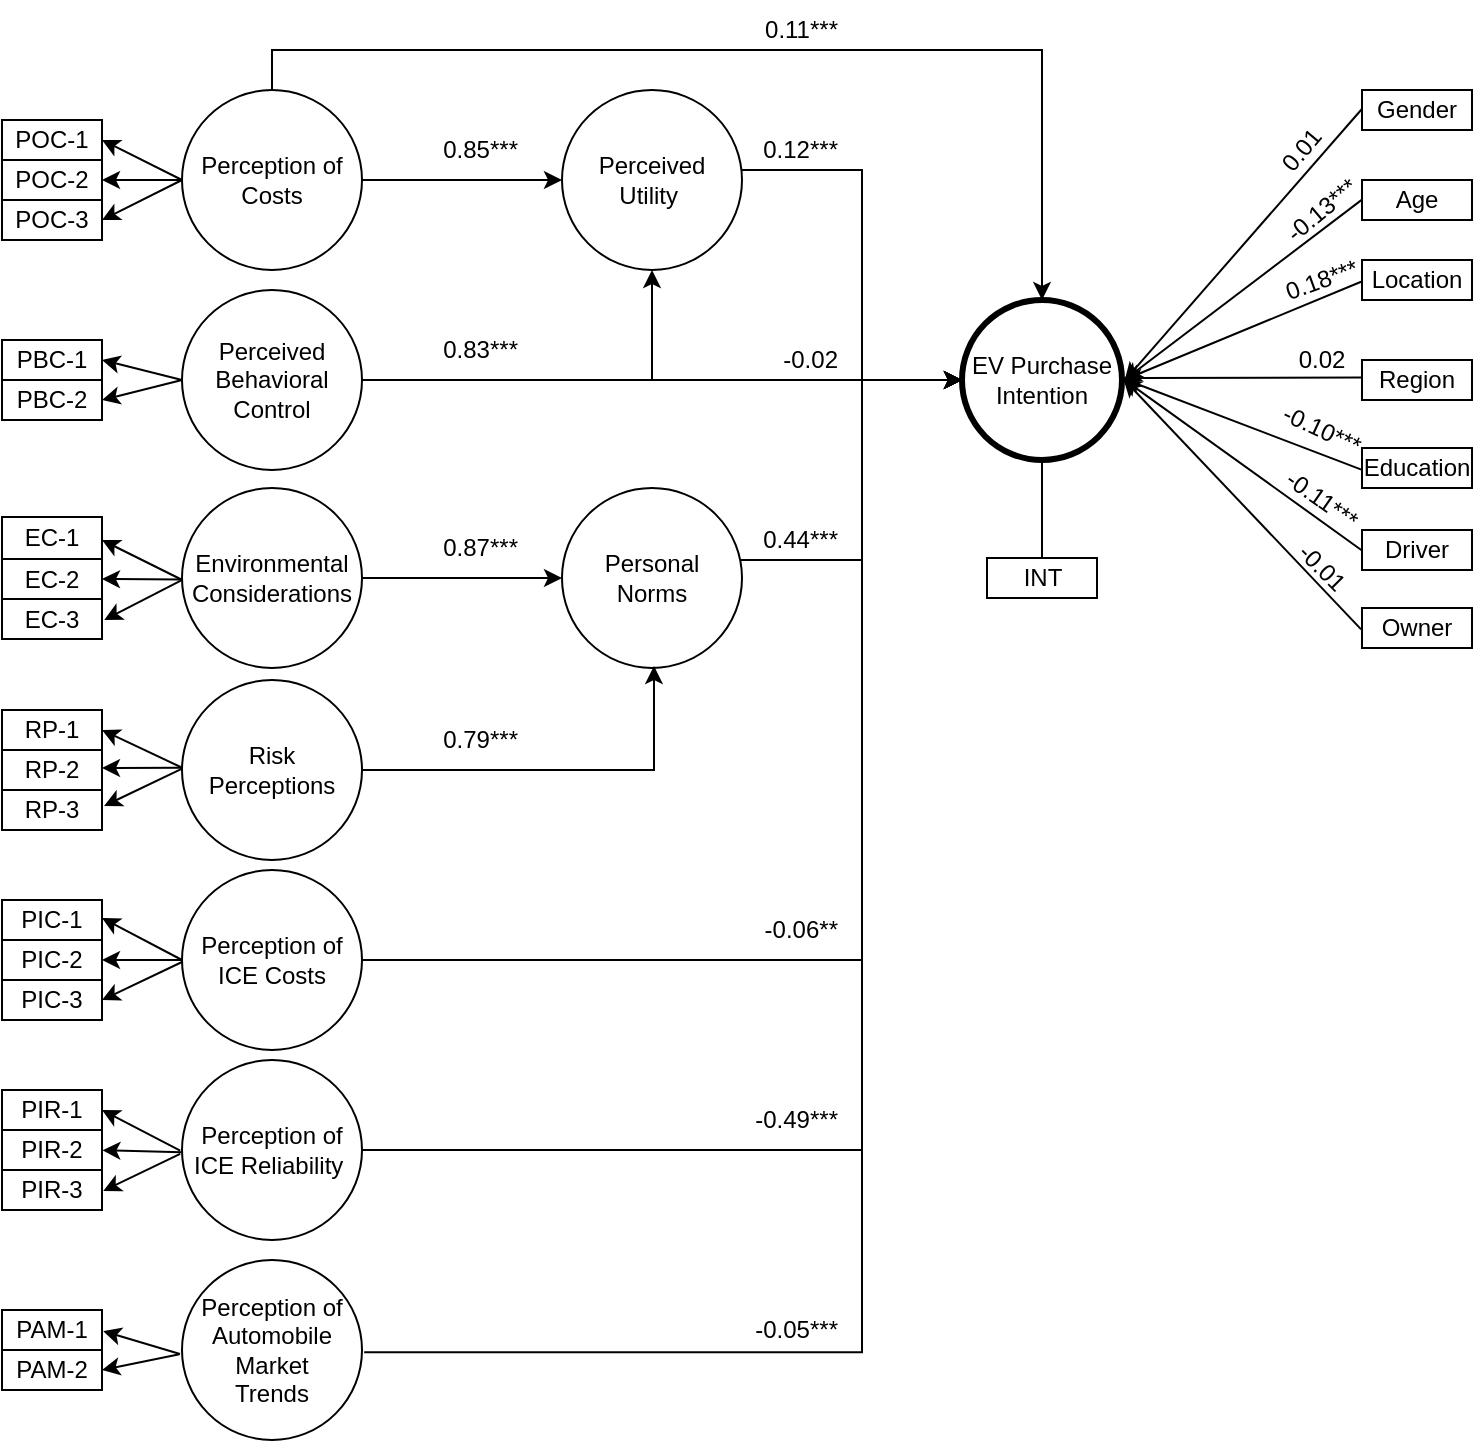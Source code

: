 <mxfile version="21.2.1" type="github" pages="2">
  <diagram name="Page-1" id="kJrWrPGSgi8lEbWL6mTn">
    <mxGraphModel dx="552" dy="309" grid="1" gridSize="10" guides="1" tooltips="1" connect="0" arrows="1" fold="1" page="1" pageScale="1" pageWidth="1169" pageHeight="827" math="0" shadow="0">
      <root>
        <mxCell id="0" />
        <mxCell id="1" parent="0" />
        <mxCell id="4Z4QWcQPId7kMESxNDQH-48" value="0.01" style="text;strokeColor=none;align=center;fillColor=none;html=1;verticalAlign=middle;whiteSpace=wrap;rounded=0;rotation=-50;" parent="1" vertex="1">
          <mxGeometry x="760" y="140" width="60" height="30" as="geometry" />
        </mxCell>
        <mxCell id="4Z4QWcQPId7kMESxNDQH-49" value="-0.13***" style="text;strokeColor=none;align=center;fillColor=none;html=1;verticalAlign=middle;whiteSpace=wrap;rounded=0;rotation=-40;" parent="1" vertex="1">
          <mxGeometry x="770" y="170" width="60" height="30" as="geometry" />
        </mxCell>
        <mxCell id="4Z4QWcQPId7kMESxNDQH-50" value="0.18***" style="text;strokeColor=none;align=center;fillColor=none;html=1;verticalAlign=middle;whiteSpace=wrap;rounded=0;rotation=-20;" parent="1" vertex="1">
          <mxGeometry x="770" y="205" width="60" height="30" as="geometry" />
        </mxCell>
        <mxCell id="4Z4QWcQPId7kMESxNDQH-52" value="-0.10***" style="text;strokeColor=none;align=center;fillColor=none;html=1;verticalAlign=middle;whiteSpace=wrap;rounded=0;rotation=25;" parent="1" vertex="1">
          <mxGeometry x="770" y="280" width="60" height="30" as="geometry" />
        </mxCell>
        <mxCell id="4Z4QWcQPId7kMESxNDQH-51" value="0.02" style="text;strokeColor=none;align=center;fillColor=none;html=1;verticalAlign=middle;whiteSpace=wrap;rounded=0;rotation=0;" parent="1" vertex="1">
          <mxGeometry x="770" y="245" width="60" height="30" as="geometry" />
        </mxCell>
        <mxCell id="4Z4QWcQPId7kMESxNDQH-2" value="0.11***" style="text;align=right;html=1;verticalAlign=middle;whiteSpace=wrap;rounded=0;shadow=0;fillColor=default;gradientColor=none;opacity=60;" parent="1" vertex="1">
          <mxGeometry x="500" y="80" width="60" height="30" as="geometry" />
        </mxCell>
        <mxCell id="UyxpPyiTh_7J5SObI_an-33" style="edgeStyle=orthogonalEdgeStyle;rounded=0;orthogonalLoop=1;jettySize=auto;html=1;entryX=0;entryY=0.5;entryDx=0;entryDy=0;" parent="1" source="IYlS7my690wejQT6I9Gt-1" target="IYlS7my690wejQT6I9Gt-67" edge="1">
          <mxGeometry relative="1" as="geometry">
            <Array as="points">
              <mxPoint x="570" y="165" />
              <mxPoint x="570" y="270" />
            </Array>
          </mxGeometry>
        </mxCell>
        <mxCell id="IYlS7my690wejQT6I9Gt-1" value="Perceived Utility&amp;nbsp;" style="ellipse;whiteSpace=wrap;html=1;aspect=fixed;" parent="1" vertex="1">
          <mxGeometry x="420" y="125" width="90" height="90" as="geometry" />
        </mxCell>
        <mxCell id="IYlS7my690wejQT6I9Gt-89" style="edgeStyle=orthogonalEdgeStyle;rounded=0;orthogonalLoop=1;jettySize=auto;html=1;entryX=0;entryY=0.5;entryDx=0;entryDy=0;" parent="1" source="IYlS7my690wejQT6I9Gt-4" target="IYlS7my690wejQT6I9Gt-67" edge="1">
          <mxGeometry relative="1" as="geometry">
            <mxPoint x="570" y="260" as="targetPoint" />
            <Array as="points">
              <mxPoint x="570" y="360" />
              <mxPoint x="570" y="270" />
            </Array>
          </mxGeometry>
        </mxCell>
        <mxCell id="IYlS7my690wejQT6I9Gt-4" value="Personal &lt;br&gt;Norms" style="ellipse;whiteSpace=wrap;html=1;aspect=fixed;" parent="1" vertex="1">
          <mxGeometry x="420" y="324" width="90" height="90" as="geometry" />
        </mxCell>
        <mxCell id="UyxpPyiTh_7J5SObI_an-12" value="" style="edgeStyle=orthogonalEdgeStyle;rounded=0;orthogonalLoop=1;jettySize=auto;html=1;" parent="1" source="IYlS7my690wejQT6I9Gt-6" target="IYlS7my690wejQT6I9Gt-1" edge="1">
          <mxGeometry relative="1" as="geometry" />
        </mxCell>
        <mxCell id="fFxdtxSOvmqtfOTRgSrr-30" style="edgeStyle=orthogonalEdgeStyle;rounded=0;orthogonalLoop=1;jettySize=auto;html=1;exitX=0.5;exitY=0;exitDx=0;exitDy=0;" parent="1" source="IYlS7my690wejQT6I9Gt-6" target="IYlS7my690wejQT6I9Gt-67" edge="1">
          <mxGeometry relative="1" as="geometry" />
        </mxCell>
        <mxCell id="IYlS7my690wejQT6I9Gt-6" value="Perception of Costs" style="ellipse;whiteSpace=wrap;html=1;aspect=fixed;" parent="1" vertex="1">
          <mxGeometry x="230" y="125" width="90" height="90" as="geometry" />
        </mxCell>
        <mxCell id="IYlS7my690wejQT6I9Gt-29" value="PBC-1" style="rounded=0;whiteSpace=wrap;html=1;" parent="1" vertex="1">
          <mxGeometry x="140" y="250" width="50" height="20" as="geometry" />
        </mxCell>
        <mxCell id="IYlS7my690wejQT6I9Gt-33" value="PBC-2" style="rounded=0;whiteSpace=wrap;html=1;" parent="1" vertex="1">
          <mxGeometry x="140" y="270" width="50" height="20" as="geometry" />
        </mxCell>
        <mxCell id="IYlS7my690wejQT6I9Gt-67" value="EV Purchase Intention" style="ellipse;whiteSpace=wrap;html=1;aspect=fixed;strokeWidth=3;" parent="1" vertex="1">
          <mxGeometry x="620" y="230" width="80" height="80" as="geometry" />
        </mxCell>
        <mxCell id="UyxpPyiTh_7J5SObI_an-15" style="edgeStyle=orthogonalEdgeStyle;rounded=0;orthogonalLoop=1;jettySize=auto;html=1;" parent="1" source="IYlS7my690wejQT6I9Gt-5" target="IYlS7my690wejQT6I9Gt-1" edge="1">
          <mxGeometry relative="1" as="geometry" />
        </mxCell>
        <mxCell id="fFxdtxSOvmqtfOTRgSrr-28" style="edgeStyle=orthogonalEdgeStyle;rounded=0;orthogonalLoop=1;jettySize=auto;html=1;" parent="1" source="IYlS7my690wejQT6I9Gt-5" target="IYlS7my690wejQT6I9Gt-67" edge="1">
          <mxGeometry relative="1" as="geometry">
            <mxPoint x="330" y="240" as="sourcePoint" />
          </mxGeometry>
        </mxCell>
        <mxCell id="IYlS7my690wejQT6I9Gt-5" value="Perceived Behavioral Control" style="ellipse;whiteSpace=wrap;html=1;aspect=fixed;" parent="1" vertex="1">
          <mxGeometry x="230" y="225" width="90" height="90" as="geometry" />
        </mxCell>
        <mxCell id="UyxpPyiTh_7J5SObI_an-20" value="POC-1" style="rounded=0;whiteSpace=wrap;html=1;" parent="1" vertex="1">
          <mxGeometry x="140" y="140" width="50" height="20" as="geometry" />
        </mxCell>
        <mxCell id="UyxpPyiTh_7J5SObI_an-21" value="POC-2" style="rounded=0;whiteSpace=wrap;html=1;" parent="1" vertex="1">
          <mxGeometry x="140" y="160" width="50" height="20" as="geometry" />
        </mxCell>
        <mxCell id="UyxpPyiTh_7J5SObI_an-22" value="POC-3" style="rounded=0;whiteSpace=wrap;html=1;" parent="1" vertex="1">
          <mxGeometry x="140" y="180" width="50" height="20" as="geometry" />
        </mxCell>
        <mxCell id="UyxpPyiTh_7J5SObI_an-23" value="" style="endArrow=classic;html=1;rounded=0;exitX=0;exitY=0.5;exitDx=0;exitDy=0;entryX=1;entryY=0.5;entryDx=0;entryDy=0;" parent="1" source="IYlS7my690wejQT6I9Gt-6" target="UyxpPyiTh_7J5SObI_an-20" edge="1">
          <mxGeometry width="50" height="50" relative="1" as="geometry">
            <mxPoint x="580" y="255" as="sourcePoint" />
            <mxPoint x="630" y="205" as="targetPoint" />
          </mxGeometry>
        </mxCell>
        <mxCell id="UyxpPyiTh_7J5SObI_an-25" value="" style="endArrow=classic;html=1;rounded=0;entryX=1;entryY=0.5;entryDx=0;entryDy=0;exitX=0;exitY=0.5;exitDx=0;exitDy=0;" parent="1" source="IYlS7my690wejQT6I9Gt-6" target="UyxpPyiTh_7J5SObI_an-22" edge="1">
          <mxGeometry width="50" height="50" relative="1" as="geometry">
            <mxPoint x="210" y="125" as="sourcePoint" />
            <mxPoint x="170" y="95" as="targetPoint" />
          </mxGeometry>
        </mxCell>
        <mxCell id="UyxpPyiTh_7J5SObI_an-30" value="" style="endArrow=classic;html=1;rounded=0;exitX=0;exitY=0.5;exitDx=0;exitDy=0;entryX=1;entryY=0.5;entryDx=0;entryDy=0;" parent="1" source="IYlS7my690wejQT6I9Gt-5" target="IYlS7my690wejQT6I9Gt-33" edge="1">
          <mxGeometry width="50" height="50" relative="1" as="geometry">
            <mxPoint x="200" y="210" as="sourcePoint" />
            <mxPoint x="190" y="220" as="targetPoint" />
          </mxGeometry>
        </mxCell>
        <mxCell id="UyxpPyiTh_7J5SObI_an-62" value="" style="endArrow=classic;html=1;rounded=0;entryX=1;entryY=0.5;entryDx=0;entryDy=0;" parent="1" target="UyxpPyiTh_7J5SObI_an-21" edge="1">
          <mxGeometry width="50" height="50" relative="1" as="geometry">
            <mxPoint x="230" y="170" as="sourcePoint" />
            <mxPoint x="200" y="110" as="targetPoint" />
          </mxGeometry>
        </mxCell>
        <mxCell id="UyxpPyiTh_7J5SObI_an-66" value="" style="endArrow=classic;html=1;rounded=0;exitX=0.5;exitY=1;exitDx=0;exitDy=0;entryX=0.5;entryY=1;entryDx=0;entryDy=0;" parent="1" source="IYlS7my690wejQT6I9Gt-67" target="UyxpPyiTh_7J5SObI_an-69" edge="1">
          <mxGeometry width="50" height="50" relative="1" as="geometry">
            <mxPoint x="800" y="50" as="sourcePoint" />
            <mxPoint x="658" y="190" as="targetPoint" />
          </mxGeometry>
        </mxCell>
        <mxCell id="UyxpPyiTh_7J5SObI_an-69" value="INT" style="rounded=0;whiteSpace=wrap;html=1;" parent="1" vertex="1">
          <mxGeometry x="632.5" y="359" width="55" height="20" as="geometry" />
        </mxCell>
        <mxCell id="UyxpPyiTh_7J5SObI_an-71" value="" style="endArrow=classic;html=1;rounded=0;exitX=0;exitY=0.5;exitDx=0;exitDy=0;entryX=1;entryY=0.5;entryDx=0;entryDy=0;" parent="1" source="IYlS7my690wejQT6I9Gt-5" target="IYlS7my690wejQT6I9Gt-29" edge="1">
          <mxGeometry width="50" height="50" relative="1" as="geometry">
            <mxPoint x="240" y="230" as="sourcePoint" />
            <mxPoint x="190" y="200" as="targetPoint" />
          </mxGeometry>
        </mxCell>
        <mxCell id="fFxdtxSOvmqtfOTRgSrr-8" style="edgeStyle=orthogonalEdgeStyle;rounded=0;orthogonalLoop=1;jettySize=auto;html=1;entryX=0;entryY=0.5;entryDx=0;entryDy=0;" parent="1" source="fFxdtxSOvmqtfOTRgSrr-3" target="IYlS7my690wejQT6I9Gt-4" edge="1">
          <mxGeometry relative="1" as="geometry" />
        </mxCell>
        <mxCell id="fFxdtxSOvmqtfOTRgSrr-3" value="Environmental Considerations" style="ellipse;whiteSpace=wrap;html=1;aspect=fixed;" parent="1" vertex="1">
          <mxGeometry x="230" y="324" width="90" height="90" as="geometry" />
        </mxCell>
        <mxCell id="3aYb_1MQCvMzoAkba6OH-4" style="edgeStyle=orthogonalEdgeStyle;rounded=0;orthogonalLoop=1;jettySize=auto;html=1;entryX=0.511;entryY=0.989;entryDx=0;entryDy=0;entryPerimeter=0;" edge="1" parent="1" source="fFxdtxSOvmqtfOTRgSrr-5" target="IYlS7my690wejQT6I9Gt-4">
          <mxGeometry relative="1" as="geometry" />
        </mxCell>
        <mxCell id="fFxdtxSOvmqtfOTRgSrr-5" value="Risk Perceptions" style="ellipse;whiteSpace=wrap;html=1;aspect=fixed;" parent="1" vertex="1">
          <mxGeometry x="230" y="420" width="90" height="90" as="geometry" />
        </mxCell>
        <mxCell id="fFxdtxSOvmqtfOTRgSrr-9" value="EC-1" style="rounded=0;whiteSpace=wrap;html=1;" parent="1" vertex="1">
          <mxGeometry x="140" y="338.5" width="50" height="21" as="geometry" />
        </mxCell>
        <mxCell id="fFxdtxSOvmqtfOTRgSrr-10" value="EC-2" style="rounded=0;whiteSpace=wrap;html=1;" parent="1" vertex="1">
          <mxGeometry x="140" y="359.5" width="50" height="20" as="geometry" />
        </mxCell>
        <mxCell id="fFxdtxSOvmqtfOTRgSrr-11" value="" style="endArrow=classic;html=1;rounded=0;entryX=1;entryY=0.5;entryDx=0;entryDy=0;exitX=0.002;exitY=0.509;exitDx=0;exitDy=0;exitPerimeter=0;" parent="1" target="fFxdtxSOvmqtfOTRgSrr-10" edge="1" source="fFxdtxSOvmqtfOTRgSrr-3">
          <mxGeometry width="50" height="50" relative="1" as="geometry">
            <mxPoint x="230" y="369" as="sourcePoint" />
            <mxPoint x="190" y="320" as="targetPoint" />
            <Array as="points" />
          </mxGeometry>
        </mxCell>
        <mxCell id="fFxdtxSOvmqtfOTRgSrr-17" value="RP-1" style="rounded=0;whiteSpace=wrap;html=1;" parent="1" vertex="1">
          <mxGeometry x="140" y="435" width="50" height="20" as="geometry" />
        </mxCell>
        <mxCell id="fFxdtxSOvmqtfOTRgSrr-18" value="RP-2" style="rounded=0;whiteSpace=wrap;html=1;" parent="1" vertex="1">
          <mxGeometry x="140" y="455" width="50" height="20" as="geometry" />
        </mxCell>
        <mxCell id="fFxdtxSOvmqtfOTRgSrr-19" value="" style="endArrow=classic;html=1;rounded=0;exitX=-0.002;exitY=0.494;exitDx=0;exitDy=0;entryX=1.02;entryY=0.4;entryDx=0;entryDy=0;exitPerimeter=0;entryPerimeter=0;" parent="1" target="fFxdtxSOvmqtfOTRgSrr-81" edge="1" source="fFxdtxSOvmqtfOTRgSrr-5">
          <mxGeometry width="50" height="50" relative="1" as="geometry">
            <mxPoint x="230" y="435" as="sourcePoint" />
            <mxPoint x="190" y="435" as="targetPoint" />
          </mxGeometry>
        </mxCell>
        <mxCell id="fFxdtxSOvmqtfOTRgSrr-20" value="" style="endArrow=classic;html=1;rounded=0;exitX=-0.002;exitY=0.486;exitDx=0;exitDy=0;entryX=1;entryY=0.5;entryDx=0;entryDy=0;exitPerimeter=0;" parent="1" target="fFxdtxSOvmqtfOTRgSrr-17" edge="1" source="fFxdtxSOvmqtfOTRgSrr-5">
          <mxGeometry width="50" height="50" relative="1" as="geometry">
            <mxPoint x="230" y="435" as="sourcePoint" />
            <mxPoint x="190" y="415" as="targetPoint" />
          </mxGeometry>
        </mxCell>
        <mxCell id="fFxdtxSOvmqtfOTRgSrr-22" value="EC-3" style="rounded=0;whiteSpace=wrap;html=1;" parent="1" vertex="1">
          <mxGeometry x="140" y="379.5" width="50" height="20" as="geometry" />
        </mxCell>
        <mxCell id="fFxdtxSOvmqtfOTRgSrr-23" value="" style="endArrow=classic;html=1;rounded=0;entryX=1.023;entryY=0.524;entryDx=0;entryDy=0;exitX=-0.004;exitY=0.513;exitDx=0;exitDy=0;exitPerimeter=0;entryPerimeter=0;" parent="1" source="fFxdtxSOvmqtfOTRgSrr-3" target="fFxdtxSOvmqtfOTRgSrr-22" edge="1">
          <mxGeometry width="50" height="50" relative="1" as="geometry">
            <mxPoint x="220" y="380" as="sourcePoint" />
            <mxPoint x="200" y="340" as="targetPoint" />
          </mxGeometry>
        </mxCell>
        <mxCell id="fFxdtxSOvmqtfOTRgSrr-41" style="edgeStyle=orthogonalEdgeStyle;rounded=0;orthogonalLoop=1;jettySize=auto;html=1;entryX=0;entryY=0.5;entryDx=0;entryDy=0;exitX=0.512;exitY=-0.012;exitDx=0;exitDy=0;exitPerimeter=0;" parent="1" source="fFxdtxSOvmqtfOTRgSrr-32" target="IYlS7my690wejQT6I9Gt-67" edge="1">
          <mxGeometry relative="1" as="geometry">
            <Array as="points">
              <mxPoint x="570" y="756" />
              <mxPoint x="570" y="270" />
            </Array>
            <mxPoint x="320.99" y="752.99" as="sourcePoint" />
          </mxGeometry>
        </mxCell>
        <mxCell id="fFxdtxSOvmqtfOTRgSrr-37" style="edgeStyle=orthogonalEdgeStyle;rounded=0;orthogonalLoop=1;jettySize=auto;html=1;entryX=0;entryY=0.5;entryDx=0;entryDy=0;" parent="1" source="fFxdtxSOvmqtfOTRgSrr-33" target="IYlS7my690wejQT6I9Gt-67" edge="1">
          <mxGeometry relative="1" as="geometry">
            <mxPoint x="540" y="390" as="targetPoint" />
            <Array as="points">
              <mxPoint x="570" y="655" />
              <mxPoint x="570" y="270" />
            </Array>
          </mxGeometry>
        </mxCell>
        <mxCell id="fFxdtxSOvmqtfOTRgSrr-33" value="Perception of ICE Reliability&amp;nbsp;" style="ellipse;whiteSpace=wrap;html=1;aspect=fixed;" parent="1" vertex="1">
          <mxGeometry x="230" y="610" width="90" height="90" as="geometry" />
        </mxCell>
        <mxCell id="fFxdtxSOvmqtfOTRgSrr-34" value="Perception of ICE Costs" style="ellipse;whiteSpace=wrap;html=1;aspect=fixed;" parent="1" vertex="1">
          <mxGeometry x="230" y="515" width="90" height="90" as="geometry" />
        </mxCell>
        <mxCell id="fFxdtxSOvmqtfOTRgSrr-46" value="PIC-2" style="rounded=0;whiteSpace=wrap;html=1;" parent="1" vertex="1">
          <mxGeometry x="140" y="550" width="50" height="20" as="geometry" />
        </mxCell>
        <mxCell id="fFxdtxSOvmqtfOTRgSrr-47" value="PIC-1" style="rounded=0;whiteSpace=wrap;html=1;" parent="1" vertex="1">
          <mxGeometry x="140" y="530" width="50" height="20" as="geometry" />
        </mxCell>
        <mxCell id="fFxdtxSOvmqtfOTRgSrr-50" value="" style="endArrow=classic;html=1;rounded=0;exitX=0;exitY=0.5;exitDx=0;exitDy=0;" parent="1" source="fFxdtxSOvmqtfOTRgSrr-34" edge="1">
          <mxGeometry width="50" height="50" relative="1" as="geometry">
            <mxPoint x="250" y="455" as="sourcePoint" />
            <mxPoint x="190" y="560" as="targetPoint" />
            <Array as="points" />
          </mxGeometry>
        </mxCell>
        <mxCell id="fFxdtxSOvmqtfOTRgSrr-51" value="" style="endArrow=classic;html=1;rounded=0;exitX=0;exitY=0.5;exitDx=0;exitDy=0;entryX=1;entryY=0.45;entryDx=0;entryDy=0;entryPerimeter=0;" parent="1" source="fFxdtxSOvmqtfOTRgSrr-34" edge="1" target="fFxdtxSOvmqtfOTRgSrr-47">
          <mxGeometry width="50" height="50" relative="1" as="geometry">
            <mxPoint x="250" y="455" as="sourcePoint" />
            <mxPoint x="290" y="500" as="targetPoint" />
          </mxGeometry>
        </mxCell>
        <mxCell id="fFxdtxSOvmqtfOTRgSrr-61" value="PIC-3" style="rounded=0;whiteSpace=wrap;html=1;" parent="1" vertex="1">
          <mxGeometry x="140" y="570" width="50" height="20" as="geometry" />
        </mxCell>
        <mxCell id="fFxdtxSOvmqtfOTRgSrr-63" value="" style="endArrow=classic;html=1;rounded=0;entryX=1;entryY=0.5;entryDx=0;entryDy=0;exitX=0;exitY=0.511;exitDx=0;exitDy=0;exitPerimeter=0;" parent="1" target="fFxdtxSOvmqtfOTRgSrr-61" edge="1" source="fFxdtxSOvmqtfOTRgSrr-34">
          <mxGeometry width="50" height="50" relative="1" as="geometry">
            <mxPoint x="230" y="520" as="sourcePoint" />
            <mxPoint x="385" y="620" as="targetPoint" />
          </mxGeometry>
        </mxCell>
        <mxCell id="fFxdtxSOvmqtfOTRgSrr-64" value="PIR-2" style="rounded=0;whiteSpace=wrap;html=1;" parent="1" vertex="1">
          <mxGeometry x="140" y="645" width="50" height="20" as="geometry" />
        </mxCell>
        <mxCell id="fFxdtxSOvmqtfOTRgSrr-65" value="PIR-1" style="rounded=0;whiteSpace=wrap;html=1;" parent="1" vertex="1">
          <mxGeometry x="140" y="625" width="50" height="20" as="geometry" />
        </mxCell>
        <mxCell id="fFxdtxSOvmqtfOTRgSrr-66" value="PIR-3" style="rounded=0;whiteSpace=wrap;html=1;" parent="1" vertex="1">
          <mxGeometry x="140" y="665" width="50" height="20" as="geometry" />
        </mxCell>
        <mxCell id="fFxdtxSOvmqtfOTRgSrr-69" value="" style="endArrow=classic;html=1;rounded=0;exitX=-0.01;exitY=0.503;exitDx=0;exitDy=0;exitPerimeter=0;" parent="1" source="fFxdtxSOvmqtfOTRgSrr-33" edge="1">
          <mxGeometry width="50" height="50" relative="1" as="geometry">
            <mxPoint x="420" y="580" as="sourcePoint" />
            <mxPoint x="190" y="635" as="targetPoint" />
          </mxGeometry>
        </mxCell>
        <mxCell id="fFxdtxSOvmqtfOTRgSrr-72" value="PAM-2" style="rounded=0;whiteSpace=wrap;html=1;" parent="1" vertex="1">
          <mxGeometry x="140" y="755" width="50" height="20" as="geometry" />
        </mxCell>
        <mxCell id="fFxdtxSOvmqtfOTRgSrr-77" value="" style="endArrow=classic;html=1;rounded=0;exitX=0.556;exitY=1.011;exitDx=0;exitDy=0;entryX=1.012;entryY=0.529;entryDx=0;entryDy=0;entryPerimeter=0;exitPerimeter=0;" parent="1" target="fFxdtxSOvmqtfOTRgSrr-73" edge="1">
          <mxGeometry width="50" height="50" relative="1" as="geometry">
            <mxPoint x="229.01" y="757.04" as="sourcePoint" />
            <mxPoint x="720" y="488" as="targetPoint" />
          </mxGeometry>
        </mxCell>
        <mxCell id="fFxdtxSOvmqtfOTRgSrr-81" value="RP-3" style="rounded=0;whiteSpace=wrap;html=1;" parent="1" vertex="1">
          <mxGeometry x="140" y="475" width="50" height="20" as="geometry" />
        </mxCell>
        <mxCell id="4Z4QWcQPId7kMESxNDQH-1" value="0.12***" style="text;strokeColor=none;align=right;fillColor=none;html=1;verticalAlign=middle;whiteSpace=wrap;rounded=0;" parent="1" vertex="1">
          <mxGeometry x="500" y="140" width="60" height="30" as="geometry" />
        </mxCell>
        <mxCell id="4Z4QWcQPId7kMESxNDQH-6" value="0.85***" style="text;strokeColor=none;align=right;fillColor=none;html=1;verticalAlign=middle;whiteSpace=wrap;rounded=0;" parent="1" vertex="1">
          <mxGeometry x="340" y="140" width="60" height="30" as="geometry" />
        </mxCell>
        <mxCell id="4Z4QWcQPId7kMESxNDQH-7" value="-0.02" style="text;strokeColor=none;align=right;fillColor=none;html=1;verticalAlign=middle;whiteSpace=wrap;rounded=0;" parent="1" vertex="1">
          <mxGeometry x="500" y="245" width="60" height="30" as="geometry" />
        </mxCell>
        <mxCell id="4Z4QWcQPId7kMESxNDQH-8" value="0.83***" style="text;strokeColor=none;align=right;fillColor=none;html=1;verticalAlign=middle;whiteSpace=wrap;rounded=0;" parent="1" vertex="1">
          <mxGeometry x="340" y="240" width="60" height="30" as="geometry" />
        </mxCell>
        <mxCell id="4Z4QWcQPId7kMESxNDQH-10" value="0.87***" style="text;strokeColor=none;align=right;fillColor=none;html=1;verticalAlign=middle;whiteSpace=wrap;rounded=0;" parent="1" vertex="1">
          <mxGeometry x="340" y="338.5" width="60" height="30" as="geometry" />
        </mxCell>
        <mxCell id="4Z4QWcQPId7kMESxNDQH-11" value="0.79***" style="text;strokeColor=none;align=right;fillColor=none;html=1;verticalAlign=middle;whiteSpace=wrap;rounded=0;" parent="1" vertex="1">
          <mxGeometry x="340" y="435" width="60" height="30" as="geometry" />
        </mxCell>
        <mxCell id="4Z4QWcQPId7kMESxNDQH-12" value="0.44***" style="text;strokeColor=none;align=right;fillColor=none;html=1;verticalAlign=middle;whiteSpace=wrap;rounded=0;" parent="1" vertex="1">
          <mxGeometry x="500" y="335" width="60" height="30" as="geometry" />
        </mxCell>
        <mxCell id="4Z4QWcQPId7kMESxNDQH-14" value="-0.49***" style="text;strokeColor=none;align=right;fillColor=none;html=1;verticalAlign=middle;whiteSpace=wrap;rounded=0;" parent="1" vertex="1">
          <mxGeometry x="500" y="625" width="60" height="30" as="geometry" />
        </mxCell>
        <mxCell id="4Z4QWcQPId7kMESxNDQH-15" value="-0.05***" style="text;strokeColor=none;align=right;fillColor=none;html=1;verticalAlign=middle;whiteSpace=wrap;rounded=0;" parent="1" vertex="1">
          <mxGeometry x="500" y="730" width="60" height="30" as="geometry" />
        </mxCell>
        <mxCell id="4Z4QWcQPId7kMESxNDQH-39" style="edgeStyle=none;rounded=0;orthogonalLoop=1;jettySize=auto;html=1;entryX=1.016;entryY=0.504;entryDx=0;entryDy=0;entryPerimeter=0;exitX=-0.001;exitY=0.475;exitDx=0;exitDy=0;exitPerimeter=0;" parent="1" source="4Z4QWcQPId7kMESxNDQH-22" target="IYlS7my690wejQT6I9Gt-67" edge="1">
          <mxGeometry relative="1" as="geometry" />
        </mxCell>
        <mxCell id="4Z4QWcQPId7kMESxNDQH-22" value="Gender" style="rounded=0;whiteSpace=wrap;html=1;" parent="1" vertex="1">
          <mxGeometry x="820" y="125" width="55" height="20" as="geometry" />
        </mxCell>
        <mxCell id="4Z4QWcQPId7kMESxNDQH-40" style="edgeStyle=none;rounded=0;orthogonalLoop=1;jettySize=auto;html=1;exitX=0.006;exitY=0.479;exitDx=0;exitDy=0;exitPerimeter=0;entryX=1.011;entryY=0.503;entryDx=0;entryDy=0;entryPerimeter=0;" parent="1" source="4Z4QWcQPId7kMESxNDQH-23" edge="1" target="IYlS7my690wejQT6I9Gt-67">
          <mxGeometry relative="1" as="geometry">
            <mxPoint x="740" y="280" as="targetPoint" />
          </mxGeometry>
        </mxCell>
        <mxCell id="4Z4QWcQPId7kMESxNDQH-23" value="Age" style="rounded=0;whiteSpace=wrap;html=1;" parent="1" vertex="1">
          <mxGeometry x="820" y="170" width="55" height="20" as="geometry" />
        </mxCell>
        <mxCell id="4Z4QWcQPId7kMESxNDQH-41" style="edgeStyle=none;rounded=0;orthogonalLoop=1;jettySize=auto;html=1;entryX=1.009;entryY=0.501;entryDx=0;entryDy=0;entryPerimeter=0;exitX=-0.008;exitY=0.544;exitDx=0;exitDy=0;exitPerimeter=0;" parent="1" source="4Z4QWcQPId7kMESxNDQH-24" edge="1" target="IYlS7my690wejQT6I9Gt-67">
          <mxGeometry relative="1" as="geometry">
            <mxPoint x="700" y="270" as="targetPoint" />
          </mxGeometry>
        </mxCell>
        <mxCell id="4Z4QWcQPId7kMESxNDQH-24" value="Location" style="rounded=0;whiteSpace=wrap;html=1;" parent="1" vertex="1">
          <mxGeometry x="820" y="210" width="55" height="20" as="geometry" />
        </mxCell>
        <mxCell id="4Z4QWcQPId7kMESxNDQH-25" value="Region" style="rounded=0;whiteSpace=wrap;html=1;" parent="1" vertex="1">
          <mxGeometry x="820" y="260" width="55" height="20" as="geometry" />
        </mxCell>
        <mxCell id="4Z4QWcQPId7kMESxNDQH-26" value="Education" style="rounded=0;whiteSpace=wrap;html=1;" parent="1" vertex="1">
          <mxGeometry x="820" y="304" width="55" height="20" as="geometry" />
        </mxCell>
        <mxCell id="4Z4QWcQPId7kMESxNDQH-27" value="Driver" style="rounded=0;whiteSpace=wrap;html=1;" parent="1" vertex="1">
          <mxGeometry x="820" y="345" width="55" height="20" as="geometry" />
        </mxCell>
        <mxCell id="4Z4QWcQPId7kMESxNDQH-28" value="Owner" style="rounded=0;whiteSpace=wrap;html=1;" parent="1" vertex="1">
          <mxGeometry x="820" y="384" width="55" height="20" as="geometry" />
        </mxCell>
        <mxCell id="4Z4QWcQPId7kMESxNDQH-53" value="-0.11***" style="text;strokeColor=none;align=center;fillColor=none;html=1;verticalAlign=middle;whiteSpace=wrap;rounded=0;rotation=35;" parent="1" vertex="1">
          <mxGeometry x="770" y="315" width="60" height="30" as="geometry" />
        </mxCell>
        <mxCell id="4Z4QWcQPId7kMESxNDQH-54" value="-0.01" style="text;strokeColor=none;align=center;fillColor=none;html=1;verticalAlign=middle;whiteSpace=wrap;rounded=0;rotation=45;" parent="1" vertex="1">
          <mxGeometry x="770" y="349" width="60" height="30" as="geometry" />
        </mxCell>
        <mxCell id="3aYb_1MQCvMzoAkba6OH-2" value="" style="endArrow=classic;html=1;rounded=0;exitX=0.524;exitY=1.014;exitDx=0;exitDy=0;exitPerimeter=0;" edge="1" parent="1" source="fFxdtxSOvmqtfOTRgSrr-32">
          <mxGeometry width="50" height="50" relative="1" as="geometry">
            <mxPoint x="229" y="760" as="sourcePoint" />
            <mxPoint x="190" y="765" as="targetPoint" />
          </mxGeometry>
        </mxCell>
        <mxCell id="fFxdtxSOvmqtfOTRgSrr-73" value="PAM-1" style="rounded=0;whiteSpace=wrap;html=1;" parent="1" vertex="1">
          <mxGeometry x="140" y="735" width="50" height="20" as="geometry" />
        </mxCell>
        <mxCell id="3aYb_1MQCvMzoAkba6OH-7" value="" style="edgeStyle=orthogonalEdgeStyle;rounded=0;orthogonalLoop=1;jettySize=auto;html=1;" edge="1" parent="1" source="fFxdtxSOvmqtfOTRgSrr-34">
          <mxGeometry relative="1" as="geometry">
            <mxPoint x="620" y="270" as="targetPoint" />
            <Array as="points">
              <mxPoint x="570" y="560" />
              <mxPoint x="570" y="270" />
            </Array>
            <mxPoint x="320" y="550" as="sourcePoint" />
          </mxGeometry>
        </mxCell>
        <mxCell id="4Z4QWcQPId7kMESxNDQH-13" value="-0.06**" style="text;strokeColor=none;align=right;fillColor=none;html=1;verticalAlign=middle;whiteSpace=wrap;rounded=0;" parent="1" vertex="1">
          <mxGeometry x="500" y="530" width="60" height="30" as="geometry" />
        </mxCell>
        <mxCell id="w3oAXhgkn2lfSxqzr1Ep-2" style="edgeStyle=none;rounded=0;orthogonalLoop=1;jettySize=auto;html=1;entryX=1.006;entryY=0.488;entryDx=0;entryDy=0;entryPerimeter=0;exitX=0.005;exitY=0.438;exitDx=0;exitDy=0;exitPerimeter=0;" edge="1" parent="1" source="4Z4QWcQPId7kMESxNDQH-25" target="IYlS7my690wejQT6I9Gt-67">
          <mxGeometry relative="1" as="geometry">
            <mxPoint x="710" y="270" as="targetPoint" />
            <mxPoint x="810" y="269" as="sourcePoint" />
          </mxGeometry>
        </mxCell>
        <mxCell id="w3oAXhgkn2lfSxqzr1Ep-3" style="edgeStyle=none;rounded=0;orthogonalLoop=1;jettySize=auto;html=1;exitX=-0.005;exitY=0.54;exitDx=0;exitDy=0;exitPerimeter=0;entryX=1.007;entryY=0.492;entryDx=0;entryDy=0;entryPerimeter=0;" edge="1" parent="1" source="4Z4QWcQPId7kMESxNDQH-26" target="IYlS7my690wejQT6I9Gt-67">
          <mxGeometry relative="1" as="geometry">
            <mxPoint x="720" y="270" as="targetPoint" />
            <mxPoint x="820" y="340" as="sourcePoint" />
          </mxGeometry>
        </mxCell>
        <mxCell id="w3oAXhgkn2lfSxqzr1Ep-4" style="edgeStyle=none;rounded=0;orthogonalLoop=1;jettySize=auto;html=1;entryX=1.005;entryY=0.492;entryDx=0;entryDy=0;entryPerimeter=0;exitX=0;exitY=0.511;exitDx=0;exitDy=0;exitPerimeter=0;" edge="1" parent="1" source="4Z4QWcQPId7kMESxNDQH-27" target="IYlS7my690wejQT6I9Gt-67">
          <mxGeometry relative="1" as="geometry">
            <mxPoint x="710" y="270" as="targetPoint" />
            <mxPoint x="819" y="368" as="sourcePoint" />
          </mxGeometry>
        </mxCell>
        <mxCell id="w3oAXhgkn2lfSxqzr1Ep-5" style="edgeStyle=none;rounded=0;orthogonalLoop=1;jettySize=auto;html=1;entryX=1.009;entryY=0.494;entryDx=0;entryDy=0;entryPerimeter=0;exitX=-0.008;exitY=0.534;exitDx=0;exitDy=0;exitPerimeter=0;" edge="1" parent="1" source="4Z4QWcQPId7kMESxNDQH-28" target="IYlS7my690wejQT6I9Gt-67">
          <mxGeometry relative="1" as="geometry">
            <mxPoint x="680" y="390" as="targetPoint" />
            <mxPoint x="820" y="430" as="sourcePoint" />
          </mxGeometry>
        </mxCell>
        <mxCell id="fFxdtxSOvmqtfOTRgSrr-32" value="Perception of Automobile Market &lt;br&gt;Trends" style="ellipse;whiteSpace=wrap;html=1;aspect=fixed;direction=south;" parent="1" vertex="1">
          <mxGeometry x="230" y="710" width="90" height="90" as="geometry" />
        </mxCell>
        <mxCell id="w3oAXhgkn2lfSxqzr1Ep-8" value="" style="endArrow=classic;html=1;rounded=0;exitX=-0.002;exitY=0.512;exitDx=0;exitDy=0;exitPerimeter=0;entryX=1.004;entryY=0.506;entryDx=0;entryDy=0;entryPerimeter=0;" edge="1" parent="1" source="fFxdtxSOvmqtfOTRgSrr-33" target="fFxdtxSOvmqtfOTRgSrr-64">
          <mxGeometry width="50" height="50" relative="1" as="geometry">
            <mxPoint x="170" y="727" as="sourcePoint" />
            <mxPoint x="130" y="700" as="targetPoint" />
          </mxGeometry>
        </mxCell>
        <mxCell id="w3oAXhgkn2lfSxqzr1Ep-9" value="" style="endArrow=classic;html=1;rounded=0;exitX=-0.01;exitY=0.522;exitDx=0;exitDy=0;exitPerimeter=0;entryX=1.012;entryY=0.524;entryDx=0;entryDy=0;entryPerimeter=0;" edge="1" parent="1" source="fFxdtxSOvmqtfOTRgSrr-33" target="fFxdtxSOvmqtfOTRgSrr-66">
          <mxGeometry width="50" height="50" relative="1" as="geometry">
            <mxPoint x="239" y="666" as="sourcePoint" />
            <mxPoint x="199" y="659" as="targetPoint" />
          </mxGeometry>
        </mxCell>
        <mxCell id="lYgVV2aJ9P3OAKaIj1eV-3" value="" style="endArrow=classic;html=1;rounded=0;exitX=-0.004;exitY=0.488;exitDx=0;exitDy=0;exitPerimeter=0;" edge="1" parent="1" source="fFxdtxSOvmqtfOTRgSrr-5">
          <mxGeometry width="50" height="50" relative="1" as="geometry">
            <mxPoint x="240" y="570" as="sourcePoint" />
            <mxPoint x="190" y="464" as="targetPoint" />
            <Array as="points" />
          </mxGeometry>
        </mxCell>
        <mxCell id="lYgVV2aJ9P3OAKaIj1eV-4" value="" style="endArrow=classic;html=1;rounded=0;entryX=1;entryY=0.55;entryDx=0;entryDy=0;entryPerimeter=0;exitX=0.002;exitY=0.511;exitDx=0;exitDy=0;exitPerimeter=0;" edge="1" parent="1" source="fFxdtxSOvmqtfOTRgSrr-3" target="fFxdtxSOvmqtfOTRgSrr-9">
          <mxGeometry width="50" height="50" relative="1" as="geometry">
            <mxPoint x="240" y="379" as="sourcePoint" />
            <mxPoint x="200" y="404" as="targetPoint" />
          </mxGeometry>
        </mxCell>
      </root>
    </mxGraphModel>
  </diagram>
  <diagram name="Copy of Page-1" id="V0JVwcdUn-1ukwIHhBut">
    <mxGraphModel dx="1304" dy="731" grid="1" gridSize="10" guides="1" tooltips="1" connect="0" arrows="1" fold="1" page="1" pageScale="1" pageWidth="1169" pageHeight="827" math="0" shadow="0">
      <root>
        <mxCell id="9ZlYClMZQ8yBe7wbKxgT-0" />
        <mxCell id="9ZlYClMZQ8yBe7wbKxgT-1" parent="9ZlYClMZQ8yBe7wbKxgT-0" />
        <mxCell id="9ZlYClMZQ8yBe7wbKxgT-8" style="edgeStyle=orthogonalEdgeStyle;rounded=0;orthogonalLoop=1;jettySize=auto;html=1;entryX=0;entryY=0.5;entryDx=0;entryDy=0;" edge="1" parent="9ZlYClMZQ8yBe7wbKxgT-1" source="9ZlYClMZQ8yBe7wbKxgT-9" target="9ZlYClMZQ8yBe7wbKxgT-17">
          <mxGeometry relative="1" as="geometry">
            <Array as="points">
              <mxPoint x="570" y="165" />
              <mxPoint x="570" y="270" />
            </Array>
          </mxGeometry>
        </mxCell>
        <mxCell id="9ZlYClMZQ8yBe7wbKxgT-9" value="Perceived Utility&amp;nbsp;" style="ellipse;whiteSpace=wrap;html=1;aspect=fixed;" vertex="1" parent="9ZlYClMZQ8yBe7wbKxgT-1">
          <mxGeometry x="420" y="125" width="90" height="90" as="geometry" />
        </mxCell>
        <mxCell id="9ZlYClMZQ8yBe7wbKxgT-10" style="edgeStyle=orthogonalEdgeStyle;rounded=0;orthogonalLoop=1;jettySize=auto;html=1;entryX=0;entryY=0.5;entryDx=0;entryDy=0;" edge="1" parent="9ZlYClMZQ8yBe7wbKxgT-1" source="9ZlYClMZQ8yBe7wbKxgT-11" target="9ZlYClMZQ8yBe7wbKxgT-17">
          <mxGeometry relative="1" as="geometry">
            <mxPoint x="570" y="260" as="targetPoint" />
            <Array as="points">
              <mxPoint x="570" y="360" />
              <mxPoint x="570" y="270" />
            </Array>
          </mxGeometry>
        </mxCell>
        <mxCell id="9ZlYClMZQ8yBe7wbKxgT-11" value="Personal &lt;br&gt;Norms" style="ellipse;whiteSpace=wrap;html=1;aspect=fixed;" vertex="1" parent="9ZlYClMZQ8yBe7wbKxgT-1">
          <mxGeometry x="420" y="324" width="90" height="90" as="geometry" />
        </mxCell>
        <mxCell id="9ZlYClMZQ8yBe7wbKxgT-12" value="" style="edgeStyle=orthogonalEdgeStyle;rounded=0;orthogonalLoop=1;jettySize=auto;html=1;" edge="1" parent="9ZlYClMZQ8yBe7wbKxgT-1" source="9ZlYClMZQ8yBe7wbKxgT-14" target="9ZlYClMZQ8yBe7wbKxgT-9">
          <mxGeometry relative="1" as="geometry" />
        </mxCell>
        <mxCell id="9ZlYClMZQ8yBe7wbKxgT-13" style="edgeStyle=orthogonalEdgeStyle;rounded=0;orthogonalLoop=1;jettySize=auto;html=1;exitX=0.5;exitY=0;exitDx=0;exitDy=0;" edge="1" parent="9ZlYClMZQ8yBe7wbKxgT-1" source="9ZlYClMZQ8yBe7wbKxgT-14" target="9ZlYClMZQ8yBe7wbKxgT-17">
          <mxGeometry relative="1" as="geometry" />
        </mxCell>
        <mxCell id="9ZlYClMZQ8yBe7wbKxgT-14" value="Perception of Costs" style="ellipse;whiteSpace=wrap;html=1;aspect=fixed;" vertex="1" parent="9ZlYClMZQ8yBe7wbKxgT-1">
          <mxGeometry x="230" y="125" width="90" height="90" as="geometry" />
        </mxCell>
        <mxCell id="9ZlYClMZQ8yBe7wbKxgT-15" value="PBC-1" style="rounded=0;whiteSpace=wrap;html=1;" vertex="1" parent="9ZlYClMZQ8yBe7wbKxgT-1">
          <mxGeometry x="140" y="250" width="50" height="20" as="geometry" />
        </mxCell>
        <mxCell id="9ZlYClMZQ8yBe7wbKxgT-16" value="PBC-2" style="rounded=0;whiteSpace=wrap;html=1;" vertex="1" parent="9ZlYClMZQ8yBe7wbKxgT-1">
          <mxGeometry x="140" y="270" width="50" height="20" as="geometry" />
        </mxCell>
        <mxCell id="9ZlYClMZQ8yBe7wbKxgT-17" value="EV Purchase Intention" style="ellipse;whiteSpace=wrap;html=1;aspect=fixed;strokeWidth=3;" vertex="1" parent="9ZlYClMZQ8yBe7wbKxgT-1">
          <mxGeometry x="620" y="230" width="80" height="80" as="geometry" />
        </mxCell>
        <mxCell id="9ZlYClMZQ8yBe7wbKxgT-18" style="edgeStyle=orthogonalEdgeStyle;rounded=0;orthogonalLoop=1;jettySize=auto;html=1;" edge="1" parent="9ZlYClMZQ8yBe7wbKxgT-1" source="9ZlYClMZQ8yBe7wbKxgT-20" target="9ZlYClMZQ8yBe7wbKxgT-9">
          <mxGeometry relative="1" as="geometry" />
        </mxCell>
        <mxCell id="9ZlYClMZQ8yBe7wbKxgT-19" style="edgeStyle=orthogonalEdgeStyle;rounded=0;orthogonalLoop=1;jettySize=auto;html=1;" edge="1" parent="9ZlYClMZQ8yBe7wbKxgT-1" source="9ZlYClMZQ8yBe7wbKxgT-20" target="9ZlYClMZQ8yBe7wbKxgT-17">
          <mxGeometry relative="1" as="geometry">
            <mxPoint x="330" y="240" as="sourcePoint" />
          </mxGeometry>
        </mxCell>
        <mxCell id="9ZlYClMZQ8yBe7wbKxgT-20" value="Perceived Behavioral Control" style="ellipse;whiteSpace=wrap;html=1;aspect=fixed;" vertex="1" parent="9ZlYClMZQ8yBe7wbKxgT-1">
          <mxGeometry x="230" y="225" width="90" height="90" as="geometry" />
        </mxCell>
        <mxCell id="9ZlYClMZQ8yBe7wbKxgT-21" value="POC-1" style="rounded=0;whiteSpace=wrap;html=1;" vertex="1" parent="9ZlYClMZQ8yBe7wbKxgT-1">
          <mxGeometry x="140" y="140" width="50" height="20" as="geometry" />
        </mxCell>
        <mxCell id="9ZlYClMZQ8yBe7wbKxgT-22" value="POC-2" style="rounded=0;whiteSpace=wrap;html=1;" vertex="1" parent="9ZlYClMZQ8yBe7wbKxgT-1">
          <mxGeometry x="140" y="160" width="50" height="20" as="geometry" />
        </mxCell>
        <mxCell id="9ZlYClMZQ8yBe7wbKxgT-23" value="POC-3" style="rounded=0;whiteSpace=wrap;html=1;" vertex="1" parent="9ZlYClMZQ8yBe7wbKxgT-1">
          <mxGeometry x="140" y="180" width="50" height="20" as="geometry" />
        </mxCell>
        <mxCell id="9ZlYClMZQ8yBe7wbKxgT-24" value="" style="endArrow=classic;html=1;rounded=0;exitX=0;exitY=0.5;exitDx=0;exitDy=0;entryX=1;entryY=0.5;entryDx=0;entryDy=0;" edge="1" parent="9ZlYClMZQ8yBe7wbKxgT-1" source="9ZlYClMZQ8yBe7wbKxgT-14" target="9ZlYClMZQ8yBe7wbKxgT-21">
          <mxGeometry width="50" height="50" relative="1" as="geometry">
            <mxPoint x="580" y="255" as="sourcePoint" />
            <mxPoint x="630" y="205" as="targetPoint" />
          </mxGeometry>
        </mxCell>
        <mxCell id="9ZlYClMZQ8yBe7wbKxgT-25" value="" style="endArrow=classic;html=1;rounded=0;entryX=1;entryY=0.5;entryDx=0;entryDy=0;exitX=0;exitY=0.5;exitDx=0;exitDy=0;" edge="1" parent="9ZlYClMZQ8yBe7wbKxgT-1" source="9ZlYClMZQ8yBe7wbKxgT-14" target="9ZlYClMZQ8yBe7wbKxgT-23">
          <mxGeometry width="50" height="50" relative="1" as="geometry">
            <mxPoint x="210" y="125" as="sourcePoint" />
            <mxPoint x="170" y="95" as="targetPoint" />
          </mxGeometry>
        </mxCell>
        <mxCell id="9ZlYClMZQ8yBe7wbKxgT-26" value="" style="endArrow=classic;html=1;rounded=0;exitX=0;exitY=0.5;exitDx=0;exitDy=0;entryX=1;entryY=0.5;entryDx=0;entryDy=0;" edge="1" parent="9ZlYClMZQ8yBe7wbKxgT-1" source="9ZlYClMZQ8yBe7wbKxgT-20" target="9ZlYClMZQ8yBe7wbKxgT-16">
          <mxGeometry width="50" height="50" relative="1" as="geometry">
            <mxPoint x="200" y="210" as="sourcePoint" />
            <mxPoint x="190" y="220" as="targetPoint" />
          </mxGeometry>
        </mxCell>
        <mxCell id="9ZlYClMZQ8yBe7wbKxgT-27" value="" style="endArrow=classic;html=1;rounded=0;entryX=1;entryY=0.5;entryDx=0;entryDy=0;" edge="1" parent="9ZlYClMZQ8yBe7wbKxgT-1" target="9ZlYClMZQ8yBe7wbKxgT-22">
          <mxGeometry width="50" height="50" relative="1" as="geometry">
            <mxPoint x="230" y="170" as="sourcePoint" />
            <mxPoint x="200" y="110" as="targetPoint" />
          </mxGeometry>
        </mxCell>
        <mxCell id="9ZlYClMZQ8yBe7wbKxgT-30" value="" style="endArrow=classic;html=1;rounded=0;exitX=0;exitY=0.5;exitDx=0;exitDy=0;entryX=1;entryY=0.5;entryDx=0;entryDy=0;" edge="1" parent="9ZlYClMZQ8yBe7wbKxgT-1" source="9ZlYClMZQ8yBe7wbKxgT-20" target="9ZlYClMZQ8yBe7wbKxgT-15">
          <mxGeometry width="50" height="50" relative="1" as="geometry">
            <mxPoint x="240" y="230" as="sourcePoint" />
            <mxPoint x="190" y="200" as="targetPoint" />
          </mxGeometry>
        </mxCell>
        <mxCell id="9ZlYClMZQ8yBe7wbKxgT-31" style="edgeStyle=orthogonalEdgeStyle;rounded=0;orthogonalLoop=1;jettySize=auto;html=1;entryX=0;entryY=0.5;entryDx=0;entryDy=0;" edge="1" parent="9ZlYClMZQ8yBe7wbKxgT-1" source="9ZlYClMZQ8yBe7wbKxgT-32" target="9ZlYClMZQ8yBe7wbKxgT-11">
          <mxGeometry relative="1" as="geometry" />
        </mxCell>
        <mxCell id="9ZlYClMZQ8yBe7wbKxgT-32" value="Environmental Considerations" style="ellipse;whiteSpace=wrap;html=1;aspect=fixed;" vertex="1" parent="9ZlYClMZQ8yBe7wbKxgT-1">
          <mxGeometry x="230" y="324" width="90" height="90" as="geometry" />
        </mxCell>
        <mxCell id="9ZlYClMZQ8yBe7wbKxgT-33" style="edgeStyle=orthogonalEdgeStyle;rounded=0;orthogonalLoop=1;jettySize=auto;html=1;entryX=0.511;entryY=0.989;entryDx=0;entryDy=0;entryPerimeter=0;" edge="1" parent="9ZlYClMZQ8yBe7wbKxgT-1" source="9ZlYClMZQ8yBe7wbKxgT-34" target="9ZlYClMZQ8yBe7wbKxgT-11">
          <mxGeometry relative="1" as="geometry" />
        </mxCell>
        <mxCell id="9ZlYClMZQ8yBe7wbKxgT-34" value="Risk Perceptions&amp;nbsp;" style="ellipse;whiteSpace=wrap;html=1;aspect=fixed;" vertex="1" parent="9ZlYClMZQ8yBe7wbKxgT-1">
          <mxGeometry x="230" y="420" width="90" height="90" as="geometry" />
        </mxCell>
        <mxCell id="9ZlYClMZQ8yBe7wbKxgT-35" value="EC-1" style="rounded=0;whiteSpace=wrap;html=1;" vertex="1" parent="9ZlYClMZQ8yBe7wbKxgT-1">
          <mxGeometry x="140" y="338.5" width="50" height="21" as="geometry" />
        </mxCell>
        <mxCell id="9ZlYClMZQ8yBe7wbKxgT-36" value="EC-2" style="rounded=0;whiteSpace=wrap;html=1;" vertex="1" parent="9ZlYClMZQ8yBe7wbKxgT-1">
          <mxGeometry x="140" y="359.5" width="50" height="20" as="geometry" />
        </mxCell>
        <mxCell id="9ZlYClMZQ8yBe7wbKxgT-37" value="" style="endArrow=classic;html=1;rounded=0;entryX=1;entryY=0.5;entryDx=0;entryDy=0;exitX=0.002;exitY=0.509;exitDx=0;exitDy=0;exitPerimeter=0;" edge="1" parent="9ZlYClMZQ8yBe7wbKxgT-1" source="9ZlYClMZQ8yBe7wbKxgT-32" target="9ZlYClMZQ8yBe7wbKxgT-36">
          <mxGeometry width="50" height="50" relative="1" as="geometry">
            <mxPoint x="230" y="369" as="sourcePoint" />
            <mxPoint x="190" y="320" as="targetPoint" />
            <Array as="points" />
          </mxGeometry>
        </mxCell>
        <mxCell id="9ZlYClMZQ8yBe7wbKxgT-38" value="RP-1" style="rounded=0;whiteSpace=wrap;html=1;" vertex="1" parent="9ZlYClMZQ8yBe7wbKxgT-1">
          <mxGeometry x="140" y="435" width="50" height="20" as="geometry" />
        </mxCell>
        <mxCell id="9ZlYClMZQ8yBe7wbKxgT-39" value="RP-2" style="rounded=0;whiteSpace=wrap;html=1;" vertex="1" parent="9ZlYClMZQ8yBe7wbKxgT-1">
          <mxGeometry x="140" y="455" width="50" height="20" as="geometry" />
        </mxCell>
        <mxCell id="9ZlYClMZQ8yBe7wbKxgT-40" value="" style="endArrow=classic;html=1;rounded=0;exitX=-0.002;exitY=0.494;exitDx=0;exitDy=0;entryX=1.02;entryY=0.4;entryDx=0;entryDy=0;exitPerimeter=0;entryPerimeter=0;" edge="1" parent="9ZlYClMZQ8yBe7wbKxgT-1" source="9ZlYClMZQ8yBe7wbKxgT-34" target="9ZlYClMZQ8yBe7wbKxgT-60">
          <mxGeometry width="50" height="50" relative="1" as="geometry">
            <mxPoint x="230" y="435" as="sourcePoint" />
            <mxPoint x="190" y="435" as="targetPoint" />
          </mxGeometry>
        </mxCell>
        <mxCell id="9ZlYClMZQ8yBe7wbKxgT-41" value="" style="endArrow=classic;html=1;rounded=0;exitX=-0.002;exitY=0.486;exitDx=0;exitDy=0;entryX=1;entryY=0.5;entryDx=0;entryDy=0;exitPerimeter=0;" edge="1" parent="9ZlYClMZQ8yBe7wbKxgT-1" source="9ZlYClMZQ8yBe7wbKxgT-34" target="9ZlYClMZQ8yBe7wbKxgT-38">
          <mxGeometry width="50" height="50" relative="1" as="geometry">
            <mxPoint x="230" y="435" as="sourcePoint" />
            <mxPoint x="190" y="415" as="targetPoint" />
          </mxGeometry>
        </mxCell>
        <mxCell id="9ZlYClMZQ8yBe7wbKxgT-42" value="EC-3" style="rounded=0;whiteSpace=wrap;html=1;" vertex="1" parent="9ZlYClMZQ8yBe7wbKxgT-1">
          <mxGeometry x="140" y="379.5" width="50" height="20" as="geometry" />
        </mxCell>
        <mxCell id="9ZlYClMZQ8yBe7wbKxgT-43" value="" style="endArrow=classic;html=1;rounded=0;entryX=1.023;entryY=0.524;entryDx=0;entryDy=0;exitX=-0.004;exitY=0.513;exitDx=0;exitDy=0;exitPerimeter=0;entryPerimeter=0;" edge="1" parent="9ZlYClMZQ8yBe7wbKxgT-1" source="9ZlYClMZQ8yBe7wbKxgT-32" target="9ZlYClMZQ8yBe7wbKxgT-42">
          <mxGeometry width="50" height="50" relative="1" as="geometry">
            <mxPoint x="220" y="380" as="sourcePoint" />
            <mxPoint x="200" y="340" as="targetPoint" />
          </mxGeometry>
        </mxCell>
        <mxCell id="9ZlYClMZQ8yBe7wbKxgT-44" style="edgeStyle=orthogonalEdgeStyle;rounded=0;orthogonalLoop=1;jettySize=auto;html=1;entryX=0;entryY=0.5;entryDx=0;entryDy=0;exitX=0.512;exitY=-0.012;exitDx=0;exitDy=0;exitPerimeter=0;" edge="1" parent="9ZlYClMZQ8yBe7wbKxgT-1" source="9ZlYClMZQ8yBe7wbKxgT-90" target="9ZlYClMZQ8yBe7wbKxgT-17">
          <mxGeometry relative="1" as="geometry">
            <Array as="points">
              <mxPoint x="570" y="756" />
              <mxPoint x="570" y="270" />
            </Array>
            <mxPoint x="320.99" y="752.99" as="sourcePoint" />
          </mxGeometry>
        </mxCell>
        <mxCell id="9ZlYClMZQ8yBe7wbKxgT-45" style="edgeStyle=orthogonalEdgeStyle;rounded=0;orthogonalLoop=1;jettySize=auto;html=1;entryX=0;entryY=0.5;entryDx=0;entryDy=0;" edge="1" parent="9ZlYClMZQ8yBe7wbKxgT-1" source="9ZlYClMZQ8yBe7wbKxgT-46" target="9ZlYClMZQ8yBe7wbKxgT-17">
          <mxGeometry relative="1" as="geometry">
            <mxPoint x="540" y="390" as="targetPoint" />
            <Array as="points">
              <mxPoint x="570" y="655" />
              <mxPoint x="570" y="270" />
            </Array>
          </mxGeometry>
        </mxCell>
        <mxCell id="9ZlYClMZQ8yBe7wbKxgT-46" value="Perception of ICE Reliability&amp;nbsp;" style="ellipse;whiteSpace=wrap;html=1;aspect=fixed;" vertex="1" parent="9ZlYClMZQ8yBe7wbKxgT-1">
          <mxGeometry x="230" y="610" width="90" height="90" as="geometry" />
        </mxCell>
        <mxCell id="9ZlYClMZQ8yBe7wbKxgT-47" value="Perception of ICE Costs" style="ellipse;whiteSpace=wrap;html=1;aspect=fixed;" vertex="1" parent="9ZlYClMZQ8yBe7wbKxgT-1">
          <mxGeometry x="230" y="515" width="90" height="90" as="geometry" />
        </mxCell>
        <mxCell id="9ZlYClMZQ8yBe7wbKxgT-48" value="PIC-2" style="rounded=0;whiteSpace=wrap;html=1;" vertex="1" parent="9ZlYClMZQ8yBe7wbKxgT-1">
          <mxGeometry x="140" y="550" width="50" height="20" as="geometry" />
        </mxCell>
        <mxCell id="9ZlYClMZQ8yBe7wbKxgT-49" value="PIC-1" style="rounded=0;whiteSpace=wrap;html=1;" vertex="1" parent="9ZlYClMZQ8yBe7wbKxgT-1">
          <mxGeometry x="140" y="530" width="50" height="20" as="geometry" />
        </mxCell>
        <mxCell id="9ZlYClMZQ8yBe7wbKxgT-50" value="" style="endArrow=classic;html=1;rounded=0;exitX=0;exitY=0.5;exitDx=0;exitDy=0;" edge="1" parent="9ZlYClMZQ8yBe7wbKxgT-1" source="9ZlYClMZQ8yBe7wbKxgT-47">
          <mxGeometry width="50" height="50" relative="1" as="geometry">
            <mxPoint x="250" y="455" as="sourcePoint" />
            <mxPoint x="190" y="560" as="targetPoint" />
            <Array as="points" />
          </mxGeometry>
        </mxCell>
        <mxCell id="9ZlYClMZQ8yBe7wbKxgT-51" value="" style="endArrow=classic;html=1;rounded=0;exitX=0;exitY=0.5;exitDx=0;exitDy=0;entryX=1;entryY=0.45;entryDx=0;entryDy=0;entryPerimeter=0;" edge="1" parent="9ZlYClMZQ8yBe7wbKxgT-1" source="9ZlYClMZQ8yBe7wbKxgT-47" target="9ZlYClMZQ8yBe7wbKxgT-49">
          <mxGeometry width="50" height="50" relative="1" as="geometry">
            <mxPoint x="250" y="455" as="sourcePoint" />
            <mxPoint x="290" y="500" as="targetPoint" />
          </mxGeometry>
        </mxCell>
        <mxCell id="9ZlYClMZQ8yBe7wbKxgT-52" value="PIC-3" style="rounded=0;whiteSpace=wrap;html=1;" vertex="1" parent="9ZlYClMZQ8yBe7wbKxgT-1">
          <mxGeometry x="140" y="570" width="50" height="20" as="geometry" />
        </mxCell>
        <mxCell id="9ZlYClMZQ8yBe7wbKxgT-53" value="" style="endArrow=classic;html=1;rounded=0;entryX=1;entryY=0.5;entryDx=0;entryDy=0;exitX=0;exitY=0.511;exitDx=0;exitDy=0;exitPerimeter=0;" edge="1" parent="9ZlYClMZQ8yBe7wbKxgT-1" source="9ZlYClMZQ8yBe7wbKxgT-47" target="9ZlYClMZQ8yBe7wbKxgT-52">
          <mxGeometry width="50" height="50" relative="1" as="geometry">
            <mxPoint x="230" y="520" as="sourcePoint" />
            <mxPoint x="385" y="620" as="targetPoint" />
          </mxGeometry>
        </mxCell>
        <mxCell id="9ZlYClMZQ8yBe7wbKxgT-54" value="PIR-2" style="rounded=0;whiteSpace=wrap;html=1;" vertex="1" parent="9ZlYClMZQ8yBe7wbKxgT-1">
          <mxGeometry x="140" y="645" width="50" height="20" as="geometry" />
        </mxCell>
        <mxCell id="9ZlYClMZQ8yBe7wbKxgT-55" value="PIR-1" style="rounded=0;whiteSpace=wrap;html=1;" vertex="1" parent="9ZlYClMZQ8yBe7wbKxgT-1">
          <mxGeometry x="140" y="625" width="50" height="20" as="geometry" />
        </mxCell>
        <mxCell id="9ZlYClMZQ8yBe7wbKxgT-56" value="PIR-3" style="rounded=0;whiteSpace=wrap;html=1;" vertex="1" parent="9ZlYClMZQ8yBe7wbKxgT-1">
          <mxGeometry x="140" y="665" width="50" height="20" as="geometry" />
        </mxCell>
        <mxCell id="9ZlYClMZQ8yBe7wbKxgT-57" value="" style="endArrow=classic;html=1;rounded=0;exitX=-0.01;exitY=0.503;exitDx=0;exitDy=0;exitPerimeter=0;" edge="1" parent="9ZlYClMZQ8yBe7wbKxgT-1" source="9ZlYClMZQ8yBe7wbKxgT-46">
          <mxGeometry width="50" height="50" relative="1" as="geometry">
            <mxPoint x="420" y="580" as="sourcePoint" />
            <mxPoint x="190" y="635" as="targetPoint" />
          </mxGeometry>
        </mxCell>
        <mxCell id="9ZlYClMZQ8yBe7wbKxgT-58" value="PAM-2" style="rounded=0;whiteSpace=wrap;html=1;" vertex="1" parent="9ZlYClMZQ8yBe7wbKxgT-1">
          <mxGeometry x="140" y="755" width="50" height="20" as="geometry" />
        </mxCell>
        <mxCell id="9ZlYClMZQ8yBe7wbKxgT-59" value="" style="endArrow=classic;html=1;rounded=0;exitX=0.556;exitY=1.011;exitDx=0;exitDy=0;entryX=1.012;entryY=0.529;entryDx=0;entryDy=0;entryPerimeter=0;exitPerimeter=0;" edge="1" parent="9ZlYClMZQ8yBe7wbKxgT-1" target="9ZlYClMZQ8yBe7wbKxgT-83">
          <mxGeometry width="50" height="50" relative="1" as="geometry">
            <mxPoint x="229.01" y="757.04" as="sourcePoint" />
            <mxPoint x="720" y="488" as="targetPoint" />
          </mxGeometry>
        </mxCell>
        <mxCell id="9ZlYClMZQ8yBe7wbKxgT-60" value="RP-3" style="rounded=0;whiteSpace=wrap;html=1;" vertex="1" parent="9ZlYClMZQ8yBe7wbKxgT-1">
          <mxGeometry x="140" y="475" width="50" height="20" as="geometry" />
        </mxCell>
        <mxCell id="9ZlYClMZQ8yBe7wbKxgT-82" value="" style="endArrow=classic;html=1;rounded=0;exitX=0.524;exitY=1.014;exitDx=0;exitDy=0;exitPerimeter=0;" edge="1" parent="9ZlYClMZQ8yBe7wbKxgT-1" source="9ZlYClMZQ8yBe7wbKxgT-90">
          <mxGeometry width="50" height="50" relative="1" as="geometry">
            <mxPoint x="229" y="760" as="sourcePoint" />
            <mxPoint x="190" y="765" as="targetPoint" />
          </mxGeometry>
        </mxCell>
        <mxCell id="9ZlYClMZQ8yBe7wbKxgT-83" value="PAM-1" style="rounded=0;whiteSpace=wrap;html=1;" vertex="1" parent="9ZlYClMZQ8yBe7wbKxgT-1">
          <mxGeometry x="140" y="735" width="50" height="20" as="geometry" />
        </mxCell>
        <mxCell id="9ZlYClMZQ8yBe7wbKxgT-84" value="" style="edgeStyle=orthogonalEdgeStyle;rounded=0;orthogonalLoop=1;jettySize=auto;html=1;" edge="1" parent="9ZlYClMZQ8yBe7wbKxgT-1" source="9ZlYClMZQ8yBe7wbKxgT-47">
          <mxGeometry relative="1" as="geometry">
            <mxPoint x="620" y="270" as="targetPoint" />
            <Array as="points">
              <mxPoint x="570" y="560" />
              <mxPoint x="570" y="270" />
            </Array>
            <mxPoint x="320" y="550" as="sourcePoint" />
          </mxGeometry>
        </mxCell>
        <mxCell id="9ZlYClMZQ8yBe7wbKxgT-90" value="Perception of Automobile Market &lt;br&gt;Trends" style="ellipse;whiteSpace=wrap;html=1;aspect=fixed;direction=south;" vertex="1" parent="9ZlYClMZQ8yBe7wbKxgT-1">
          <mxGeometry x="230" y="710" width="90" height="90" as="geometry" />
        </mxCell>
        <mxCell id="9ZlYClMZQ8yBe7wbKxgT-91" value="" style="endArrow=classic;html=1;rounded=0;exitX=-0.002;exitY=0.512;exitDx=0;exitDy=0;exitPerimeter=0;entryX=1.004;entryY=0.506;entryDx=0;entryDy=0;entryPerimeter=0;" edge="1" parent="9ZlYClMZQ8yBe7wbKxgT-1" source="9ZlYClMZQ8yBe7wbKxgT-46" target="9ZlYClMZQ8yBe7wbKxgT-54">
          <mxGeometry width="50" height="50" relative="1" as="geometry">
            <mxPoint x="170" y="727" as="sourcePoint" />
            <mxPoint x="130" y="700" as="targetPoint" />
          </mxGeometry>
        </mxCell>
        <mxCell id="9ZlYClMZQ8yBe7wbKxgT-92" value="" style="endArrow=classic;html=1;rounded=0;exitX=-0.01;exitY=0.522;exitDx=0;exitDy=0;exitPerimeter=0;entryX=1.012;entryY=0.524;entryDx=0;entryDy=0;entryPerimeter=0;" edge="1" parent="9ZlYClMZQ8yBe7wbKxgT-1" source="9ZlYClMZQ8yBe7wbKxgT-46" target="9ZlYClMZQ8yBe7wbKxgT-56">
          <mxGeometry width="50" height="50" relative="1" as="geometry">
            <mxPoint x="239" y="666" as="sourcePoint" />
            <mxPoint x="199" y="659" as="targetPoint" />
          </mxGeometry>
        </mxCell>
        <mxCell id="9ZlYClMZQ8yBe7wbKxgT-93" value="" style="endArrow=classic;html=1;rounded=0;exitX=-0.004;exitY=0.488;exitDx=0;exitDy=0;exitPerimeter=0;" edge="1" parent="9ZlYClMZQ8yBe7wbKxgT-1" source="9ZlYClMZQ8yBe7wbKxgT-34">
          <mxGeometry width="50" height="50" relative="1" as="geometry">
            <mxPoint x="240" y="570" as="sourcePoint" />
            <mxPoint x="190" y="464" as="targetPoint" />
            <Array as="points" />
          </mxGeometry>
        </mxCell>
        <mxCell id="9ZlYClMZQ8yBe7wbKxgT-94" value="" style="endArrow=classic;html=1;rounded=0;entryX=1;entryY=0.55;entryDx=0;entryDy=0;entryPerimeter=0;exitX=0.002;exitY=0.511;exitDx=0;exitDy=0;exitPerimeter=0;" edge="1" parent="9ZlYClMZQ8yBe7wbKxgT-1" source="9ZlYClMZQ8yBe7wbKxgT-32" target="9ZlYClMZQ8yBe7wbKxgT-35">
          <mxGeometry width="50" height="50" relative="1" as="geometry">
            <mxPoint x="240" y="379" as="sourcePoint" />
            <mxPoint x="200" y="404" as="targetPoint" />
          </mxGeometry>
        </mxCell>
        <mxCell id="t6mNhy_cSAT_ZuEOXdew-0" value="" style="ellipse;whiteSpace=wrap;html=1;dashed=1;dashPattern=8 8;fillColor=none;" vertex="1" parent="9ZlYClMZQ8yBe7wbKxgT-1">
          <mxGeometry x="880" y="202.5" width="150" height="277.5" as="geometry" />
        </mxCell>
        <mxCell id="t6mNhy_cSAT_ZuEOXdew-1" value="" style="whiteSpace=wrap;html=1;fillColor=none;dashed=1;dashPattern=8 8;" vertex="1" parent="9ZlYClMZQ8yBe7wbKxgT-1">
          <mxGeometry x="840" y="180" width="240" height="410" as="geometry" />
        </mxCell>
        <mxCell id="t6mNhy_cSAT_ZuEOXdew-2" value="" style="edgeStyle=orthogonalEdgeStyle;rounded=0;orthogonalLoop=1;jettySize=auto;html=1;" edge="1" parent="9ZlYClMZQ8yBe7wbKxgT-1" target="t6mNhy_cSAT_ZuEOXdew-4">
          <mxGeometry relative="1" as="geometry">
            <mxPoint x="700" y="270" as="sourcePoint" />
            <Array as="points">
              <mxPoint x="720" y="270" />
              <mxPoint x="720" y="270" />
            </Array>
          </mxGeometry>
        </mxCell>
        <mxCell id="t6mNhy_cSAT_ZuEOXdew-3" value="" style="edgeStyle=orthogonalEdgeStyle;rounded=0;orthogonalLoop=1;jettySize=auto;html=1;" edge="1" parent="9ZlYClMZQ8yBe7wbKxgT-1" source="t6mNhy_cSAT_ZuEOXdew-4" target="t6mNhy_cSAT_ZuEOXdew-7">
          <mxGeometry relative="1" as="geometry" />
        </mxCell>
        <mxCell id="t6mNhy_cSAT_ZuEOXdew-4" value="EV Purchase Behavior" style="ellipse;whiteSpace=wrap;html=1;aspect=fixed;" vertex="1" parent="9ZlYClMZQ8yBe7wbKxgT-1">
          <mxGeometry x="750" y="230" width="80" height="80" as="geometry" />
        </mxCell>
        <mxCell id="t6mNhy_cSAT_ZuEOXdew-5" value="&lt;b&gt;&lt;i&gt;Future Work&lt;/i&gt;&lt;/b&gt;" style="text;strokeColor=none;align=center;fillColor=none;html=1;verticalAlign=middle;whiteSpace=wrap;rounded=0;" vertex="1" parent="9ZlYClMZQ8yBe7wbKxgT-1">
          <mxGeometry x="810" y="180" width="150" height="30" as="geometry" />
        </mxCell>
        <mxCell id="t6mNhy_cSAT_ZuEOXdew-6" value="" style="edgeStyle=orthogonalEdgeStyle;rounded=0;orthogonalLoop=1;jettySize=auto;html=1;" edge="1" parent="9ZlYClMZQ8yBe7wbKxgT-1" source="t6mNhy_cSAT_ZuEOXdew-7" target="t6mNhy_cSAT_ZuEOXdew-9">
          <mxGeometry relative="1" as="geometry" />
        </mxCell>
        <mxCell id="t6mNhy_cSAT_ZuEOXdew-7" value="Perception of EVs" style="ellipse;whiteSpace=wrap;html=1;aspect=fixed;" vertex="1" parent="9ZlYClMZQ8yBe7wbKxgT-1">
          <mxGeometry x="910" y="230" width="80" height="80" as="geometry" />
        </mxCell>
        <mxCell id="t6mNhy_cSAT_ZuEOXdew-8" value="" style="edgeStyle=orthogonalEdgeStyle;rounded=0;orthogonalLoop=1;jettySize=auto;html=1;" edge="1" parent="9ZlYClMZQ8yBe7wbKxgT-1" source="t6mNhy_cSAT_ZuEOXdew-9" target="t6mNhy_cSAT_ZuEOXdew-10">
          <mxGeometry relative="1" as="geometry" />
        </mxCell>
        <mxCell id="t6mNhy_cSAT_ZuEOXdew-9" value="EV Re-purchase Intention" style="ellipse;whiteSpace=wrap;html=1;aspect=fixed;" vertex="1" parent="9ZlYClMZQ8yBe7wbKxgT-1">
          <mxGeometry x="910" y="360" width="80" height="80" as="geometry" />
        </mxCell>
        <mxCell id="t6mNhy_cSAT_ZuEOXdew-10" value="Actual Usage of EVs" style="ellipse;whiteSpace=wrap;html=1;aspect=fixed;" vertex="1" parent="9ZlYClMZQ8yBe7wbKxgT-1">
          <mxGeometry x="910" y="500" width="80" height="80" as="geometry" />
        </mxCell>
        <mxCell id="t6mNhy_cSAT_ZuEOXdew-11" value="&lt;b&gt;&lt;i&gt;Feedback Into Model&lt;/i&gt;&lt;/b&gt;" style="text;strokeColor=none;align=center;fillColor=none;html=1;verticalAlign=middle;whiteSpace=wrap;rounded=0;rotation=-90;" vertex="1" parent="9ZlYClMZQ8yBe7wbKxgT-1">
          <mxGeometry x="790" y="350" width="150" height="20" as="geometry" />
        </mxCell>
      </root>
    </mxGraphModel>
  </diagram>
</mxfile>
